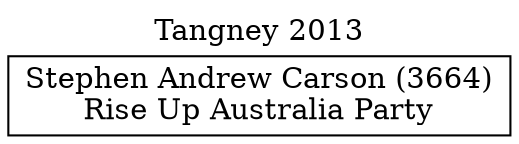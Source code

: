 // House preference flow
digraph "Stephen Andrew Carson (3664)_Tangney_2013" {
	graph [label="Tangney 2013" labelloc=t mclimit=10]
	node [shape=box]
	"Stephen Andrew Carson (3664)" [label="Stephen Andrew Carson (3664)
Rise Up Australia Party"]
}
